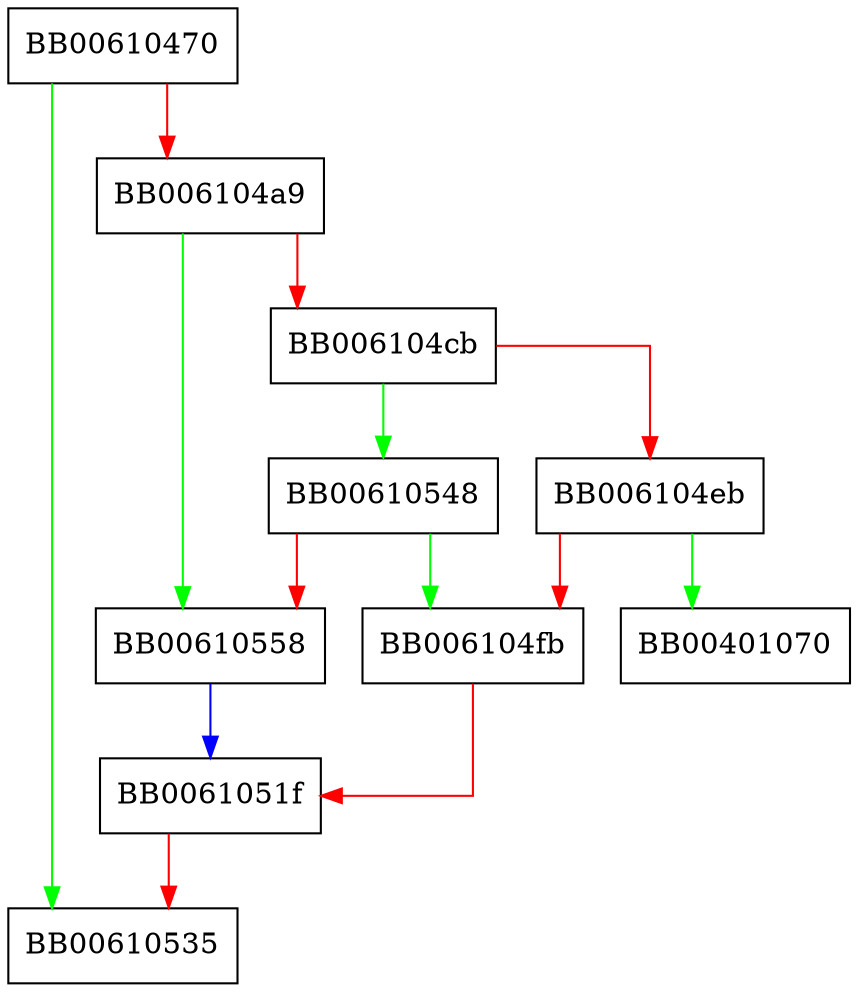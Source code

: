 digraph OCSP_basic_add1_nonce {
  node [shape="box"];
  graph [splines=ortho];
  BB00610470 -> BB00610535 [color="green"];
  BB00610470 -> BB006104a9 [color="red"];
  BB006104a9 -> BB00610558 [color="green"];
  BB006104a9 -> BB006104cb [color="red"];
  BB006104cb -> BB00610548 [color="green"];
  BB006104cb -> BB006104eb [color="red"];
  BB006104eb -> BB00401070 [color="green"];
  BB006104eb -> BB006104fb [color="red"];
  BB006104fb -> BB0061051f [color="red"];
  BB0061051f -> BB00610535 [color="red"];
  BB00610548 -> BB006104fb [color="green"];
  BB00610548 -> BB00610558 [color="red"];
  BB00610558 -> BB0061051f [color="blue"];
}